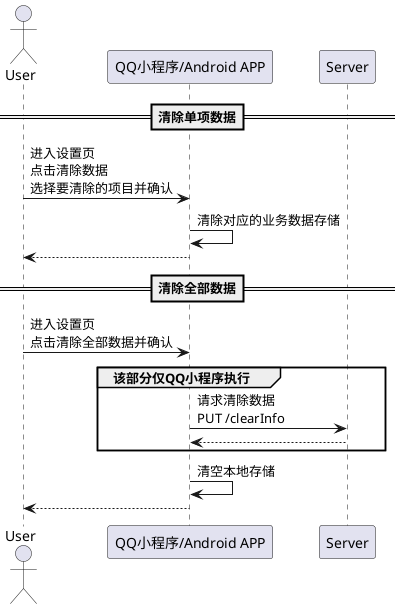 @startuml 账户-清除数据
actor "User" as user
participant "QQ小程序/Android APP" as qp
participant "Server" as server
==清除单项数据==
user->qp:进入设置页\n点击清除数据\n选择要清除的项目并确认
qp->qp:清除对应的业务数据存储
user<--qp
==清除全部数据==
user->qp:进入设置页\n点击清除全部数据并确认
group 该部分仅QQ小程序执行
qp->server:请求清除数据\nPUT /clearInfo
qp<--server
end
qp->qp:清空本地存储
user<--qp
@enduml